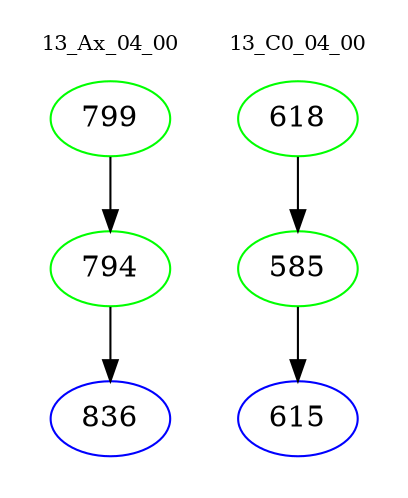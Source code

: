 digraph{
subgraph cluster_0 {
color = white
label = "13_Ax_04_00";
fontsize=10;
T0_799 [label="799", color="green"]
T0_799 -> T0_794 [color="black"]
T0_794 [label="794", color="green"]
T0_794 -> T0_836 [color="black"]
T0_836 [label="836", color="blue"]
}
subgraph cluster_1 {
color = white
label = "13_C0_04_00";
fontsize=10;
T1_618 [label="618", color="green"]
T1_618 -> T1_585 [color="black"]
T1_585 [label="585", color="green"]
T1_585 -> T1_615 [color="black"]
T1_615 [label="615", color="blue"]
}
}

